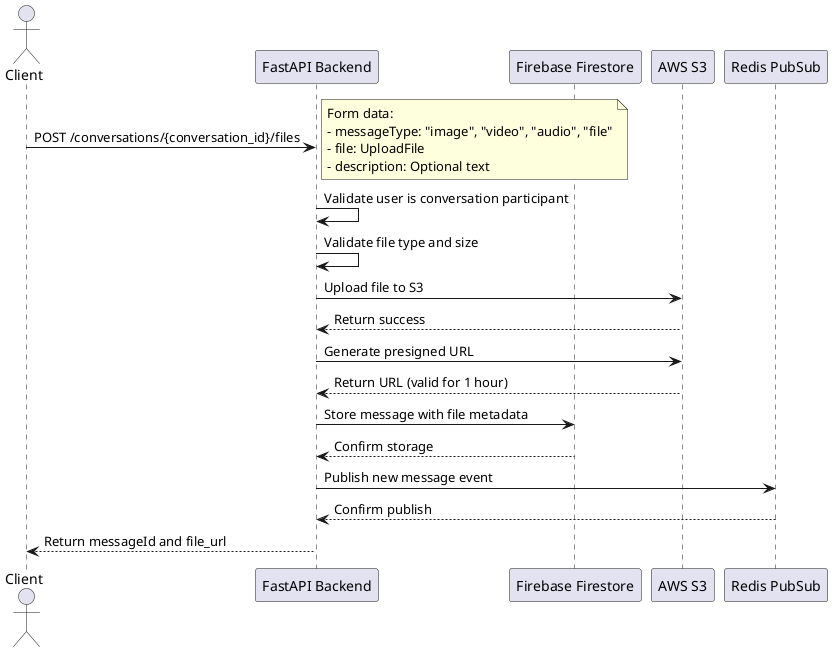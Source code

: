 @startuml
actor "Client" as client
participant "FastAPI Backend" as api
participant "Firebase Firestore" as firestore
participant "AWS S3" as s3
participant "Redis PubSub" as redis

client -> api: POST /conversations/{conversation_id}/files
note right
  Form data:
  - messageType: "image", "video", "audio", "file"
  - file: UploadFile
  - description: Optional text
end note

api -> api: Validate user is conversation participant
api -> api: Validate file type and size

api -> s3: Upload file to S3
s3 --> api: Return success

api -> s3: Generate presigned URL
s3 --> api: Return URL (valid for 1 hour)

api -> firestore: Store message with file metadata
firestore --> api: Confirm storage

api -> redis: Publish new message event
redis --> api: Confirm publish

api --> client: Return messageId and file_url
@enduml